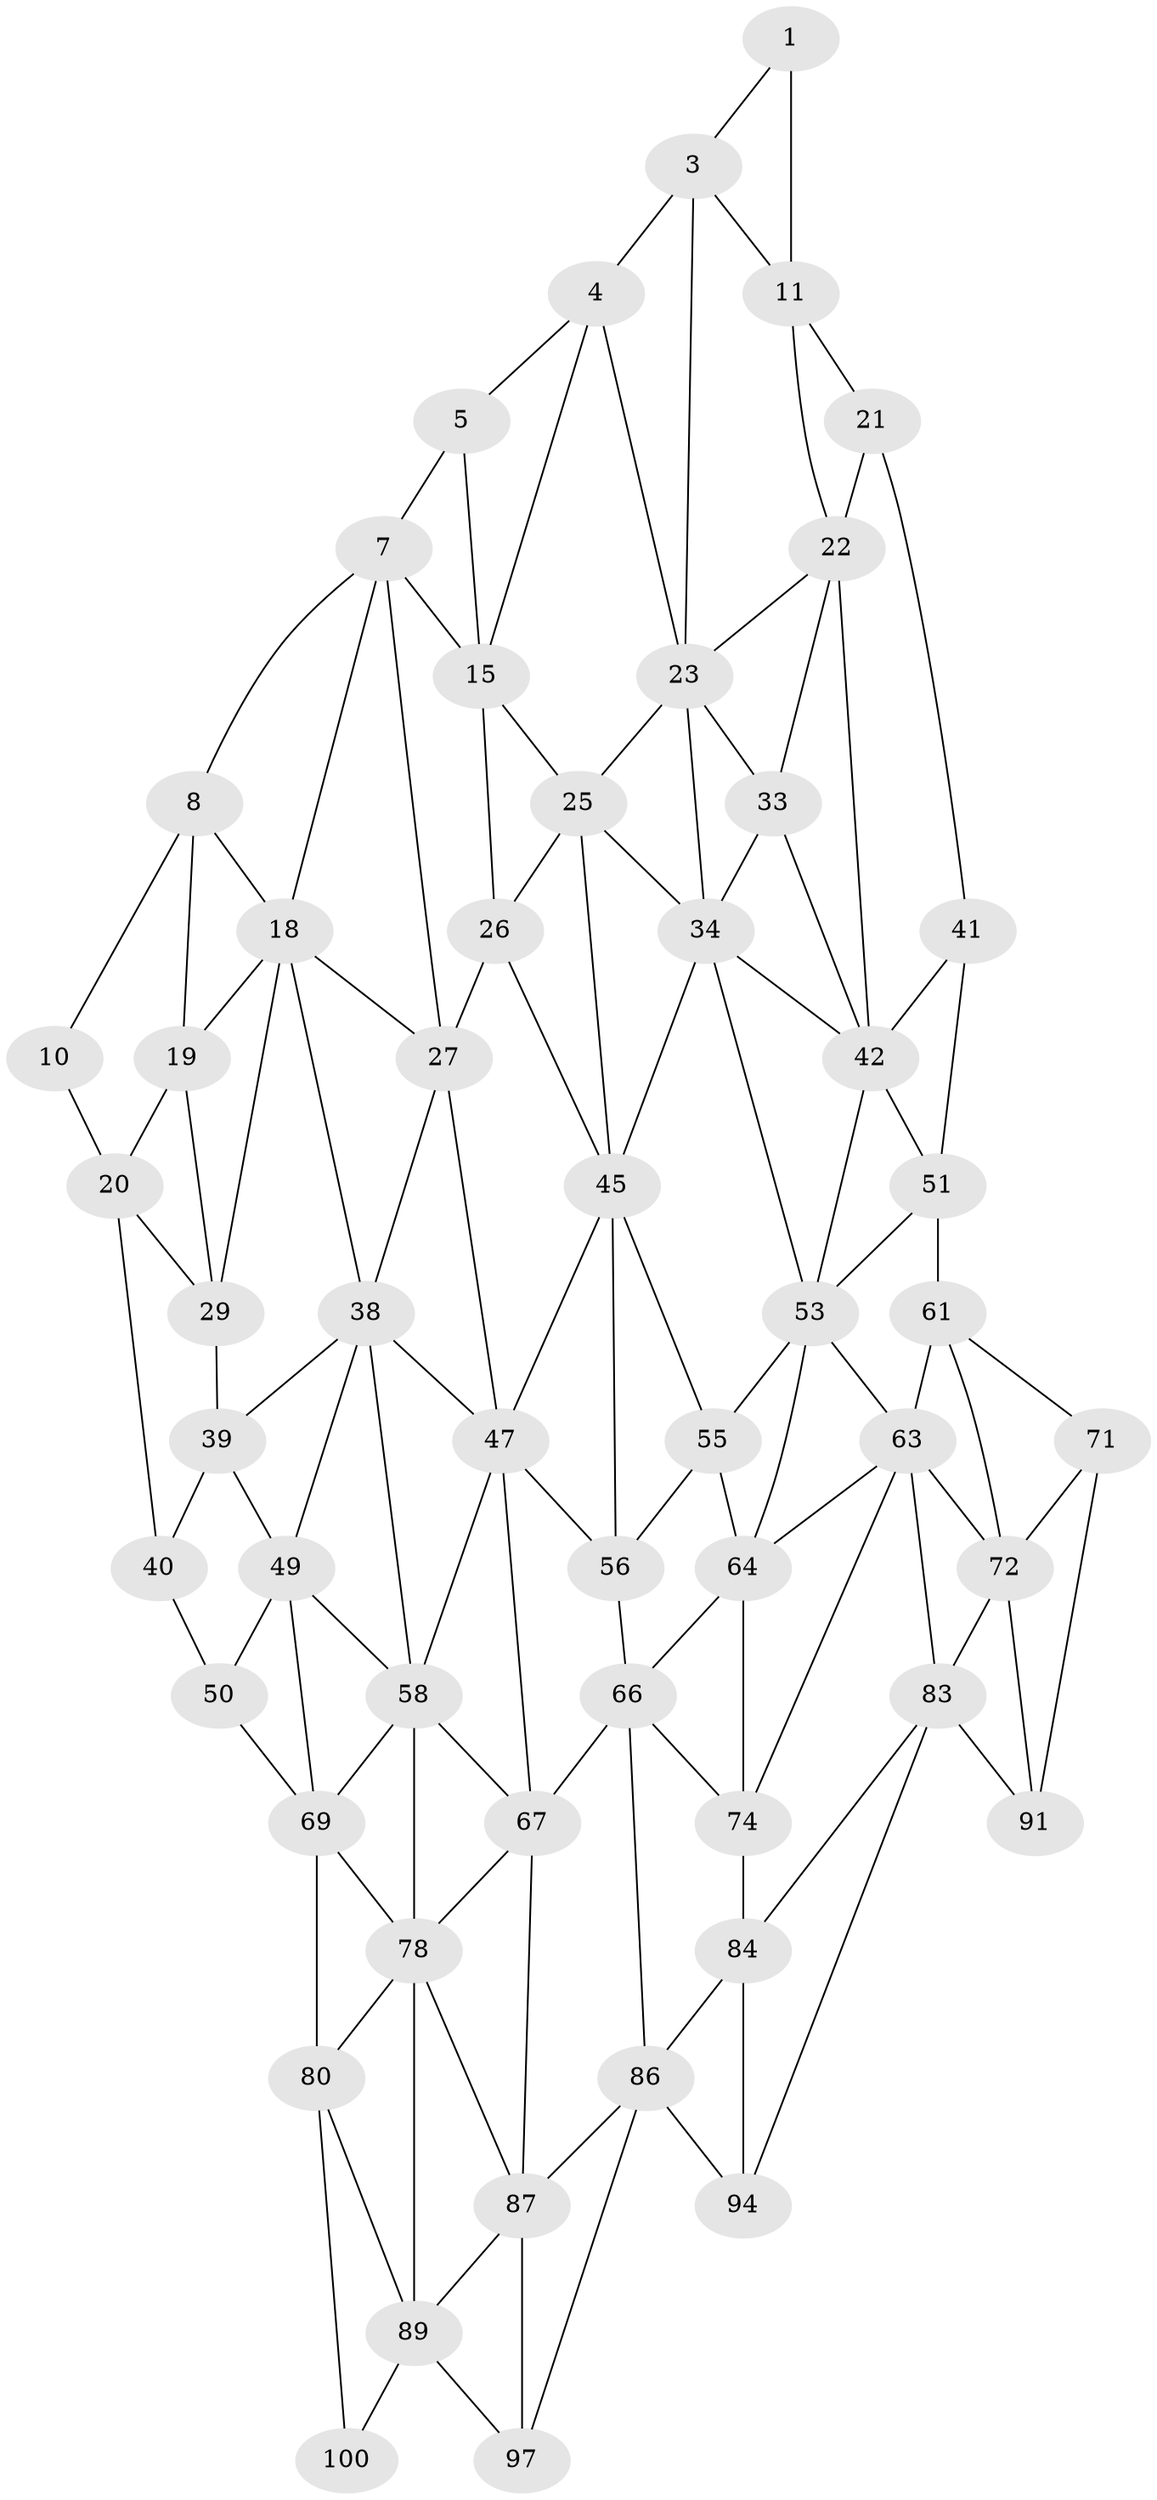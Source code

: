 // original degree distribution, {2: 0.04, 3: 0.32, 4: 0.64}
// Generated by graph-tools (version 1.1) at 2025/11/02/21/25 10:11:12]
// undirected, 55 vertices, 121 edges
graph export_dot {
graph [start="1"]
  node [color=gray90,style=filled];
  1 [super="+2"];
  3 [super="+13"];
  4 [super="+14"];
  5 [super="+6"];
  7 [super="+17"];
  8 [super="+9"];
  10;
  11 [super="+12"];
  15 [super="+16"];
  18 [super="+28"];
  19;
  20 [super="+30"];
  21 [super="+31"];
  22 [super="+32"];
  23 [super="+24"];
  25 [super="+35"];
  26 [super="+36"];
  27 [super="+37"];
  29;
  33;
  34 [super="+44"];
  38 [super="+48"];
  39;
  40;
  41;
  42 [super="+43"];
  45 [super="+46"];
  47 [super="+57"];
  49 [super="+59"];
  50 [super="+60"];
  51 [super="+52"];
  53 [super="+54"];
  55;
  56;
  58 [super="+68"];
  61 [super="+62"];
  63 [super="+73"];
  64 [super="+65"];
  66 [super="+76"];
  67 [super="+77"];
  69 [super="+70"];
  71 [super="+81"];
  72 [super="+82"];
  74 [super="+75"];
  78 [super="+79"];
  80 [super="+90"];
  83 [super="+93"];
  84 [super="+85"];
  86 [super="+96"];
  87 [super="+88"];
  89 [super="+99"];
  91 [super="+92"];
  94 [super="+95"];
  97 [super="+98"];
  100;
  1 -- 11 [weight=2];
  1 -- 3;
  3 -- 4 [weight=2];
  3 -- 11;
  3 -- 23;
  4 -- 5;
  4 -- 15;
  4 -- 23;
  5 -- 15 [weight=2];
  5 -- 7;
  7 -- 8;
  7 -- 18;
  7 -- 27;
  7 -- 15;
  8 -- 18;
  8 -- 10;
  8 -- 19;
  10 -- 20;
  11 -- 21;
  11 -- 22;
  15 -- 25;
  15 -- 26;
  18 -- 19;
  18 -- 27;
  18 -- 29;
  18 -- 38;
  19 -- 29;
  19 -- 20;
  20 -- 40;
  20 -- 29;
  21 -- 22 [weight=2];
  21 -- 41;
  22 -- 23;
  22 -- 33;
  22 -- 42;
  23 -- 33;
  23 -- 25;
  23 -- 34;
  25 -- 26 [weight=2];
  25 -- 34;
  25 -- 45;
  26 -- 27 [weight=2];
  26 -- 45;
  27 -- 38;
  27 -- 47;
  29 -- 39;
  33 -- 34;
  33 -- 42;
  34 -- 45;
  34 -- 53;
  34 -- 42;
  38 -- 39;
  38 -- 49;
  38 -- 58;
  38 -- 47;
  39 -- 49;
  39 -- 40;
  40 -- 50;
  41 -- 51;
  41 -- 42;
  42 -- 51;
  42 -- 53;
  45 -- 55;
  45 -- 56;
  45 -- 47;
  47 -- 56;
  47 -- 58;
  47 -- 67;
  49 -- 50 [weight=2];
  49 -- 58;
  49 -- 69;
  50 -- 69;
  51 -- 61 [weight=2];
  51 -- 53;
  53 -- 63;
  53 -- 64;
  53 -- 55;
  55 -- 56;
  55 -- 64;
  56 -- 66;
  58 -- 67;
  58 -- 69;
  58 -- 78;
  61 -- 71;
  61 -- 72;
  61 -- 63;
  63 -- 64;
  63 -- 72;
  63 -- 74;
  63 -- 83;
  64 -- 74 [weight=2];
  64 -- 66;
  66 -- 67 [weight=2];
  66 -- 74;
  66 -- 86;
  67 -- 78;
  67 -- 87;
  69 -- 78;
  69 -- 80;
  71 -- 72 [weight=2];
  71 -- 91;
  72 -- 83;
  72 -- 91;
  74 -- 84 [weight=2];
  78 -- 80;
  78 -- 89;
  78 -- 87;
  80 -- 89;
  80 -- 100;
  83 -- 84;
  83 -- 91;
  83 -- 94;
  84 -- 94 [weight=2];
  84 -- 86;
  86 -- 87;
  86 -- 94;
  86 -- 97;
  87 -- 97 [weight=2];
  87 -- 89;
  89 -- 100;
  89 -- 97;
}
